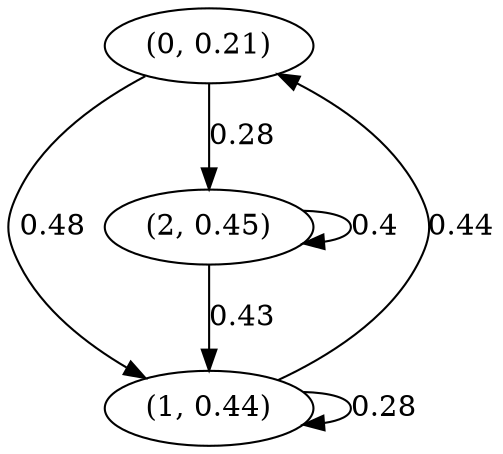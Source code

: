 digraph {
    0 [ label = "(0, 0.21)" ]
    1 [ label = "(1, 0.44)" ]
    2 [ label = "(2, 0.45)" ]
    1 -> 1 [ label = "0.28" ]
    2 -> 2 [ label = "0.4" ]
    1 -> 0 [ label = "0.44" ]
    0 -> 1 [ label = "0.48" ]
    2 -> 1 [ label = "0.43" ]
    0 -> 2 [ label = "0.28" ]
}


